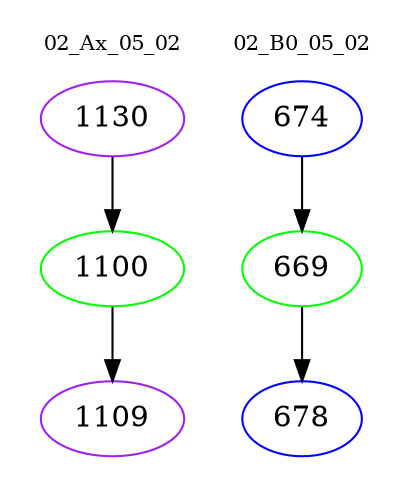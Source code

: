 digraph{
subgraph cluster_0 {
color = white
label = "02_Ax_05_02";
fontsize=10;
T0_1130 [label="1130", color="purple"]
T0_1130 -> T0_1100 [color="black"]
T0_1100 [label="1100", color="green"]
T0_1100 -> T0_1109 [color="black"]
T0_1109 [label="1109", color="purple"]
}
subgraph cluster_1 {
color = white
label = "02_B0_05_02";
fontsize=10;
T1_674 [label="674", color="blue"]
T1_674 -> T1_669 [color="black"]
T1_669 [label="669", color="green"]
T1_669 -> T1_678 [color="black"]
T1_678 [label="678", color="blue"]
}
}
